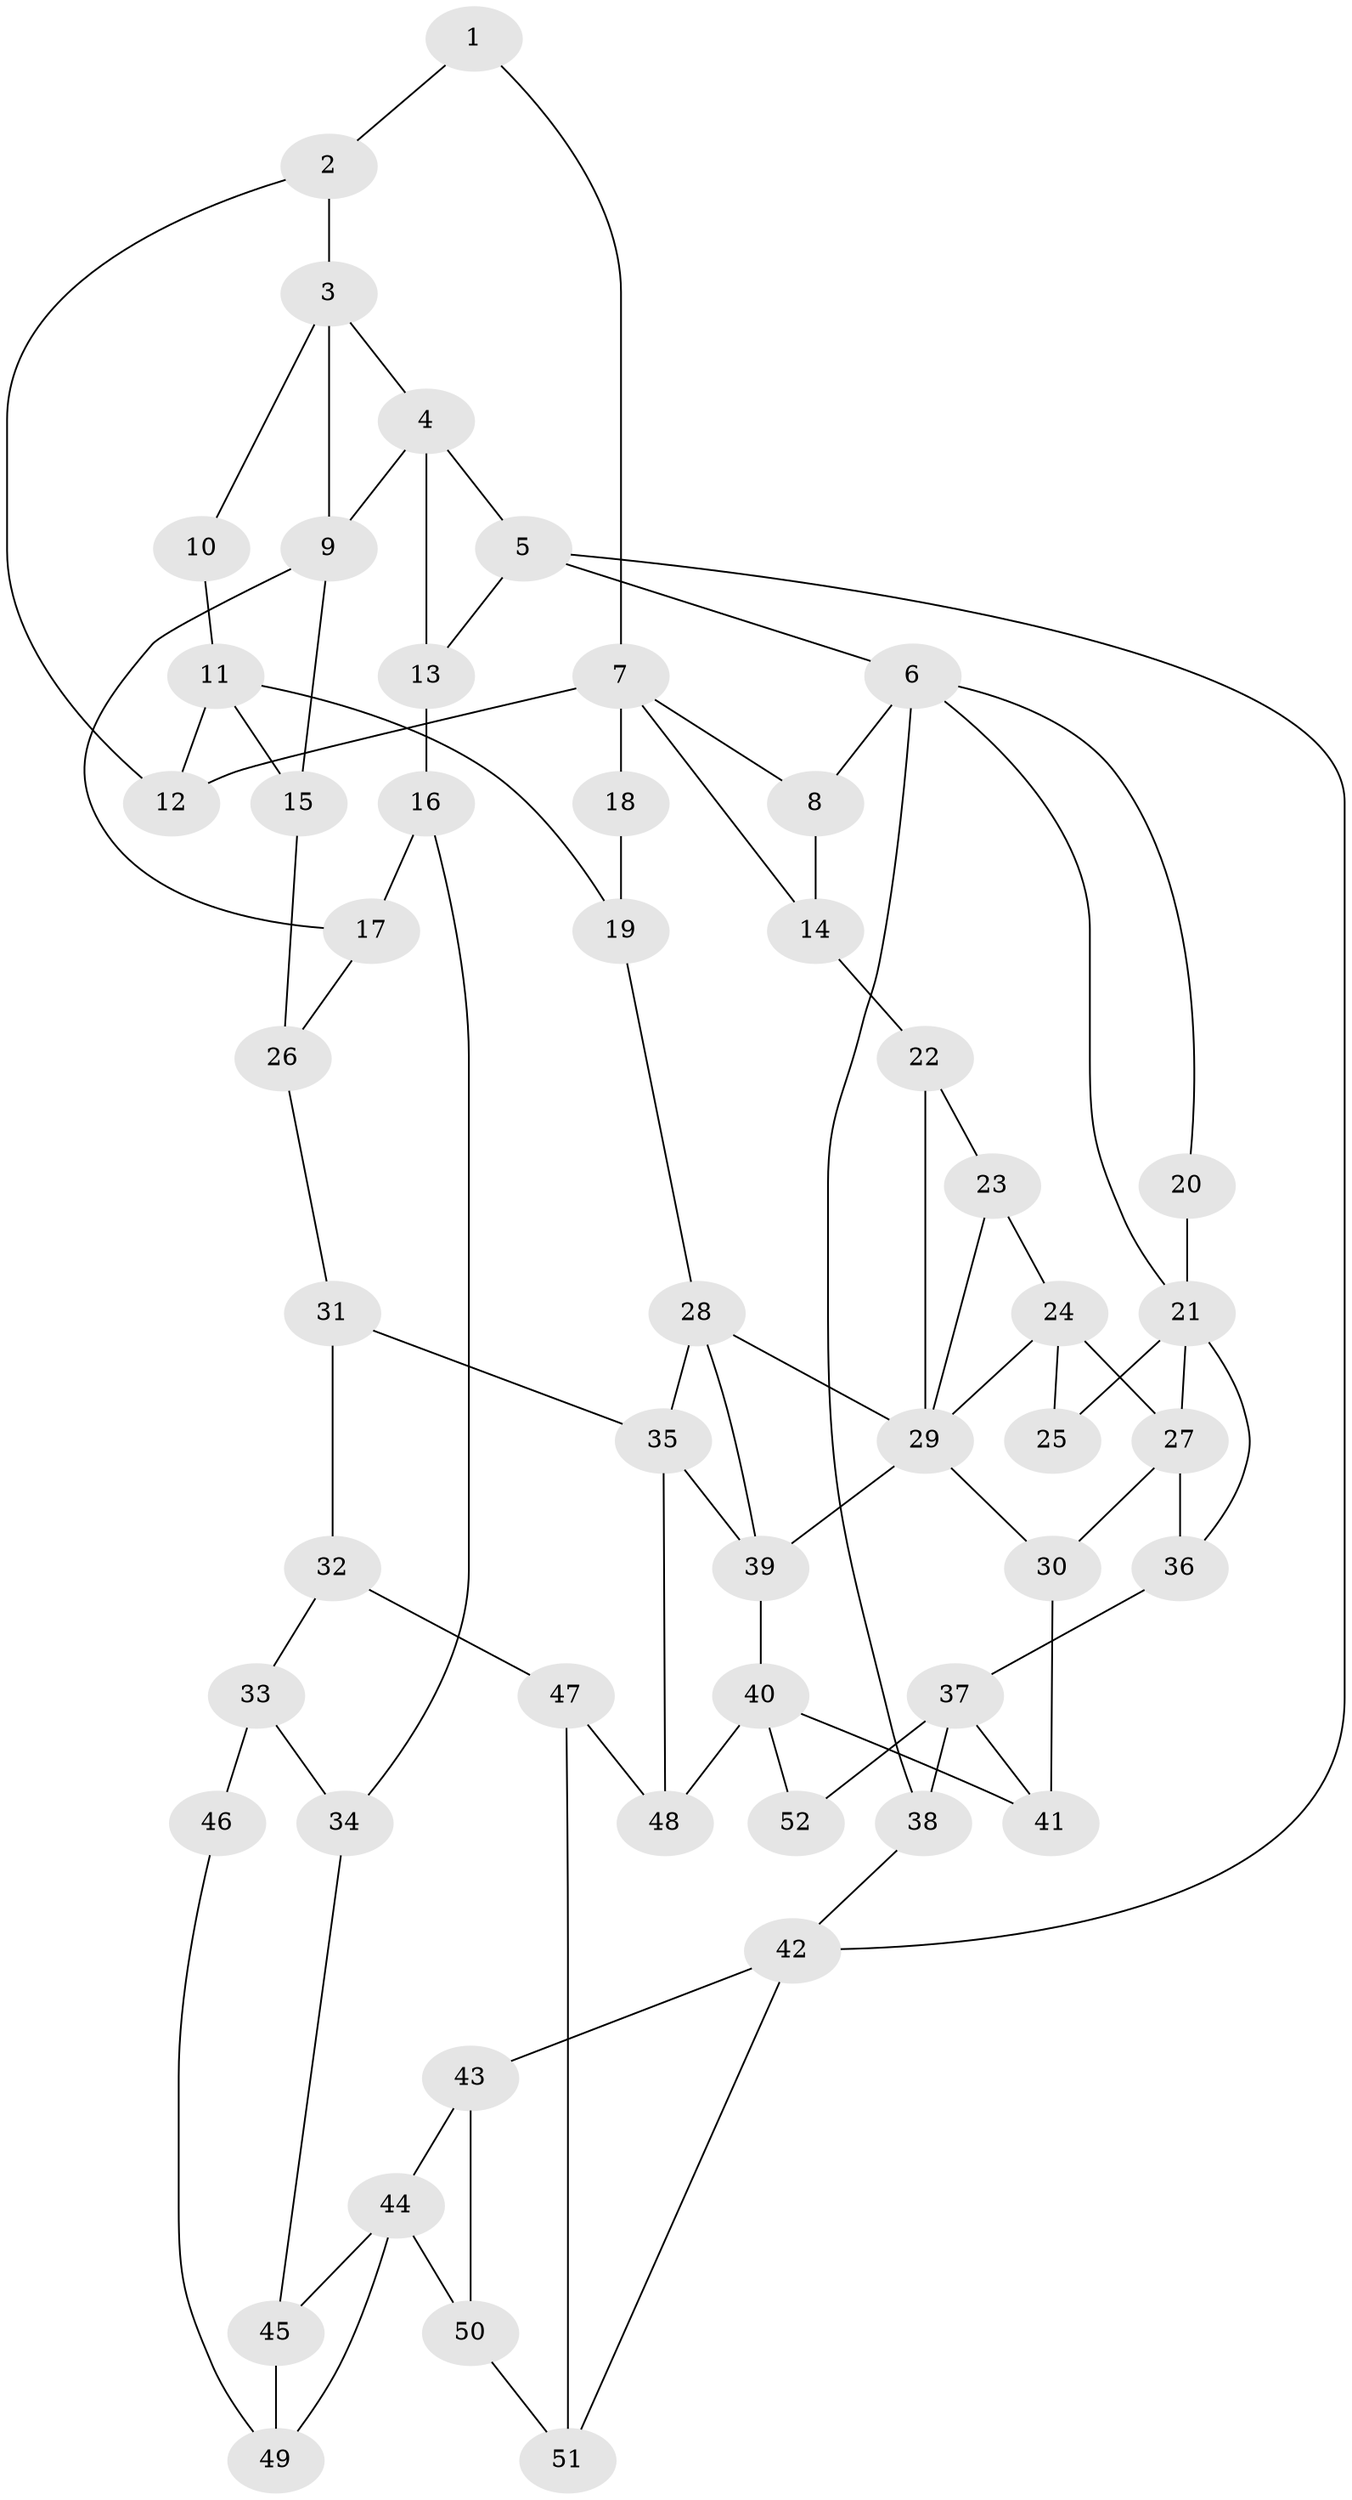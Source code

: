 // original degree distribution, {3: 0.057692307692307696, 5: 0.4807692307692308, 6: 0.25961538461538464, 4: 0.20192307692307693}
// Generated by graph-tools (version 1.1) at 2025/54/03/04/25 22:54:22]
// undirected, 52 vertices, 86 edges
graph export_dot {
  node [color=gray90,style=filled];
  1;
  2;
  3;
  4;
  5;
  6;
  7;
  8;
  9;
  10;
  11;
  12;
  13;
  14;
  15;
  16;
  17;
  18;
  19;
  20;
  21;
  22;
  23;
  24;
  25;
  26;
  27;
  28;
  29;
  30;
  31;
  32;
  33;
  34;
  35;
  36;
  37;
  38;
  39;
  40;
  41;
  42;
  43;
  44;
  45;
  46;
  47;
  48;
  49;
  50;
  51;
  52;
  1 -- 2 [weight=1.0];
  1 -- 7 [weight=1.0];
  2 -- 3 [weight=1.0];
  2 -- 12 [weight=1.0];
  3 -- 4 [weight=1.0];
  3 -- 9 [weight=1.0];
  3 -- 10 [weight=1.0];
  4 -- 5 [weight=1.0];
  4 -- 9 [weight=1.0];
  4 -- 13 [weight=1.0];
  5 -- 6 [weight=1.0];
  5 -- 13 [weight=1.0];
  5 -- 42 [weight=1.0];
  6 -- 8 [weight=1.0];
  6 -- 20 [weight=1.0];
  6 -- 21 [weight=1.0];
  6 -- 38 [weight=1.0];
  7 -- 8 [weight=1.0];
  7 -- 12 [weight=1.0];
  7 -- 14 [weight=1.0];
  7 -- 18 [weight=2.0];
  8 -- 14 [weight=1.0];
  9 -- 15 [weight=1.0];
  9 -- 17 [weight=1.0];
  10 -- 11 [weight=2.0];
  11 -- 12 [weight=1.0];
  11 -- 15 [weight=2.0];
  11 -- 19 [weight=1.0];
  13 -- 16 [weight=1.0];
  14 -- 22 [weight=1.0];
  15 -- 26 [weight=2.0];
  16 -- 17 [weight=1.0];
  16 -- 34 [weight=1.0];
  17 -- 26 [weight=1.0];
  18 -- 19 [weight=1.0];
  19 -- 28 [weight=1.0];
  20 -- 21 [weight=2.0];
  21 -- 25 [weight=1.0];
  21 -- 27 [weight=1.0];
  21 -- 36 [weight=1.0];
  22 -- 23 [weight=1.0];
  22 -- 29 [weight=1.0];
  23 -- 24 [weight=1.0];
  23 -- 29 [weight=1.0];
  24 -- 25 [weight=2.0];
  24 -- 27 [weight=2.0];
  24 -- 29 [weight=1.0];
  26 -- 31 [weight=1.0];
  27 -- 30 [weight=2.0];
  27 -- 36 [weight=1.0];
  28 -- 29 [weight=1.0];
  28 -- 35 [weight=1.0];
  28 -- 39 [weight=1.0];
  29 -- 30 [weight=1.0];
  29 -- 39 [weight=1.0];
  30 -- 41 [weight=1.0];
  31 -- 32 [weight=1.0];
  31 -- 35 [weight=1.0];
  32 -- 33 [weight=1.0];
  32 -- 47 [weight=1.0];
  33 -- 34 [weight=1.0];
  33 -- 46 [weight=2.0];
  34 -- 45 [weight=1.0];
  35 -- 39 [weight=1.0];
  35 -- 48 [weight=2.0];
  36 -- 37 [weight=1.0];
  37 -- 38 [weight=2.0];
  37 -- 41 [weight=1.0];
  37 -- 52 [weight=2.0];
  38 -- 42 [weight=1.0];
  39 -- 40 [weight=1.0];
  40 -- 41 [weight=1.0];
  40 -- 48 [weight=2.0];
  40 -- 52 [weight=1.0];
  42 -- 43 [weight=1.0];
  42 -- 51 [weight=1.0];
  43 -- 44 [weight=1.0];
  43 -- 50 [weight=1.0];
  44 -- 45 [weight=1.0];
  44 -- 49 [weight=1.0];
  44 -- 50 [weight=3.0];
  45 -- 49 [weight=1.0];
  46 -- 49 [weight=1.0];
  47 -- 48 [weight=2.0];
  47 -- 51 [weight=2.0];
  50 -- 51 [weight=2.0];
}
